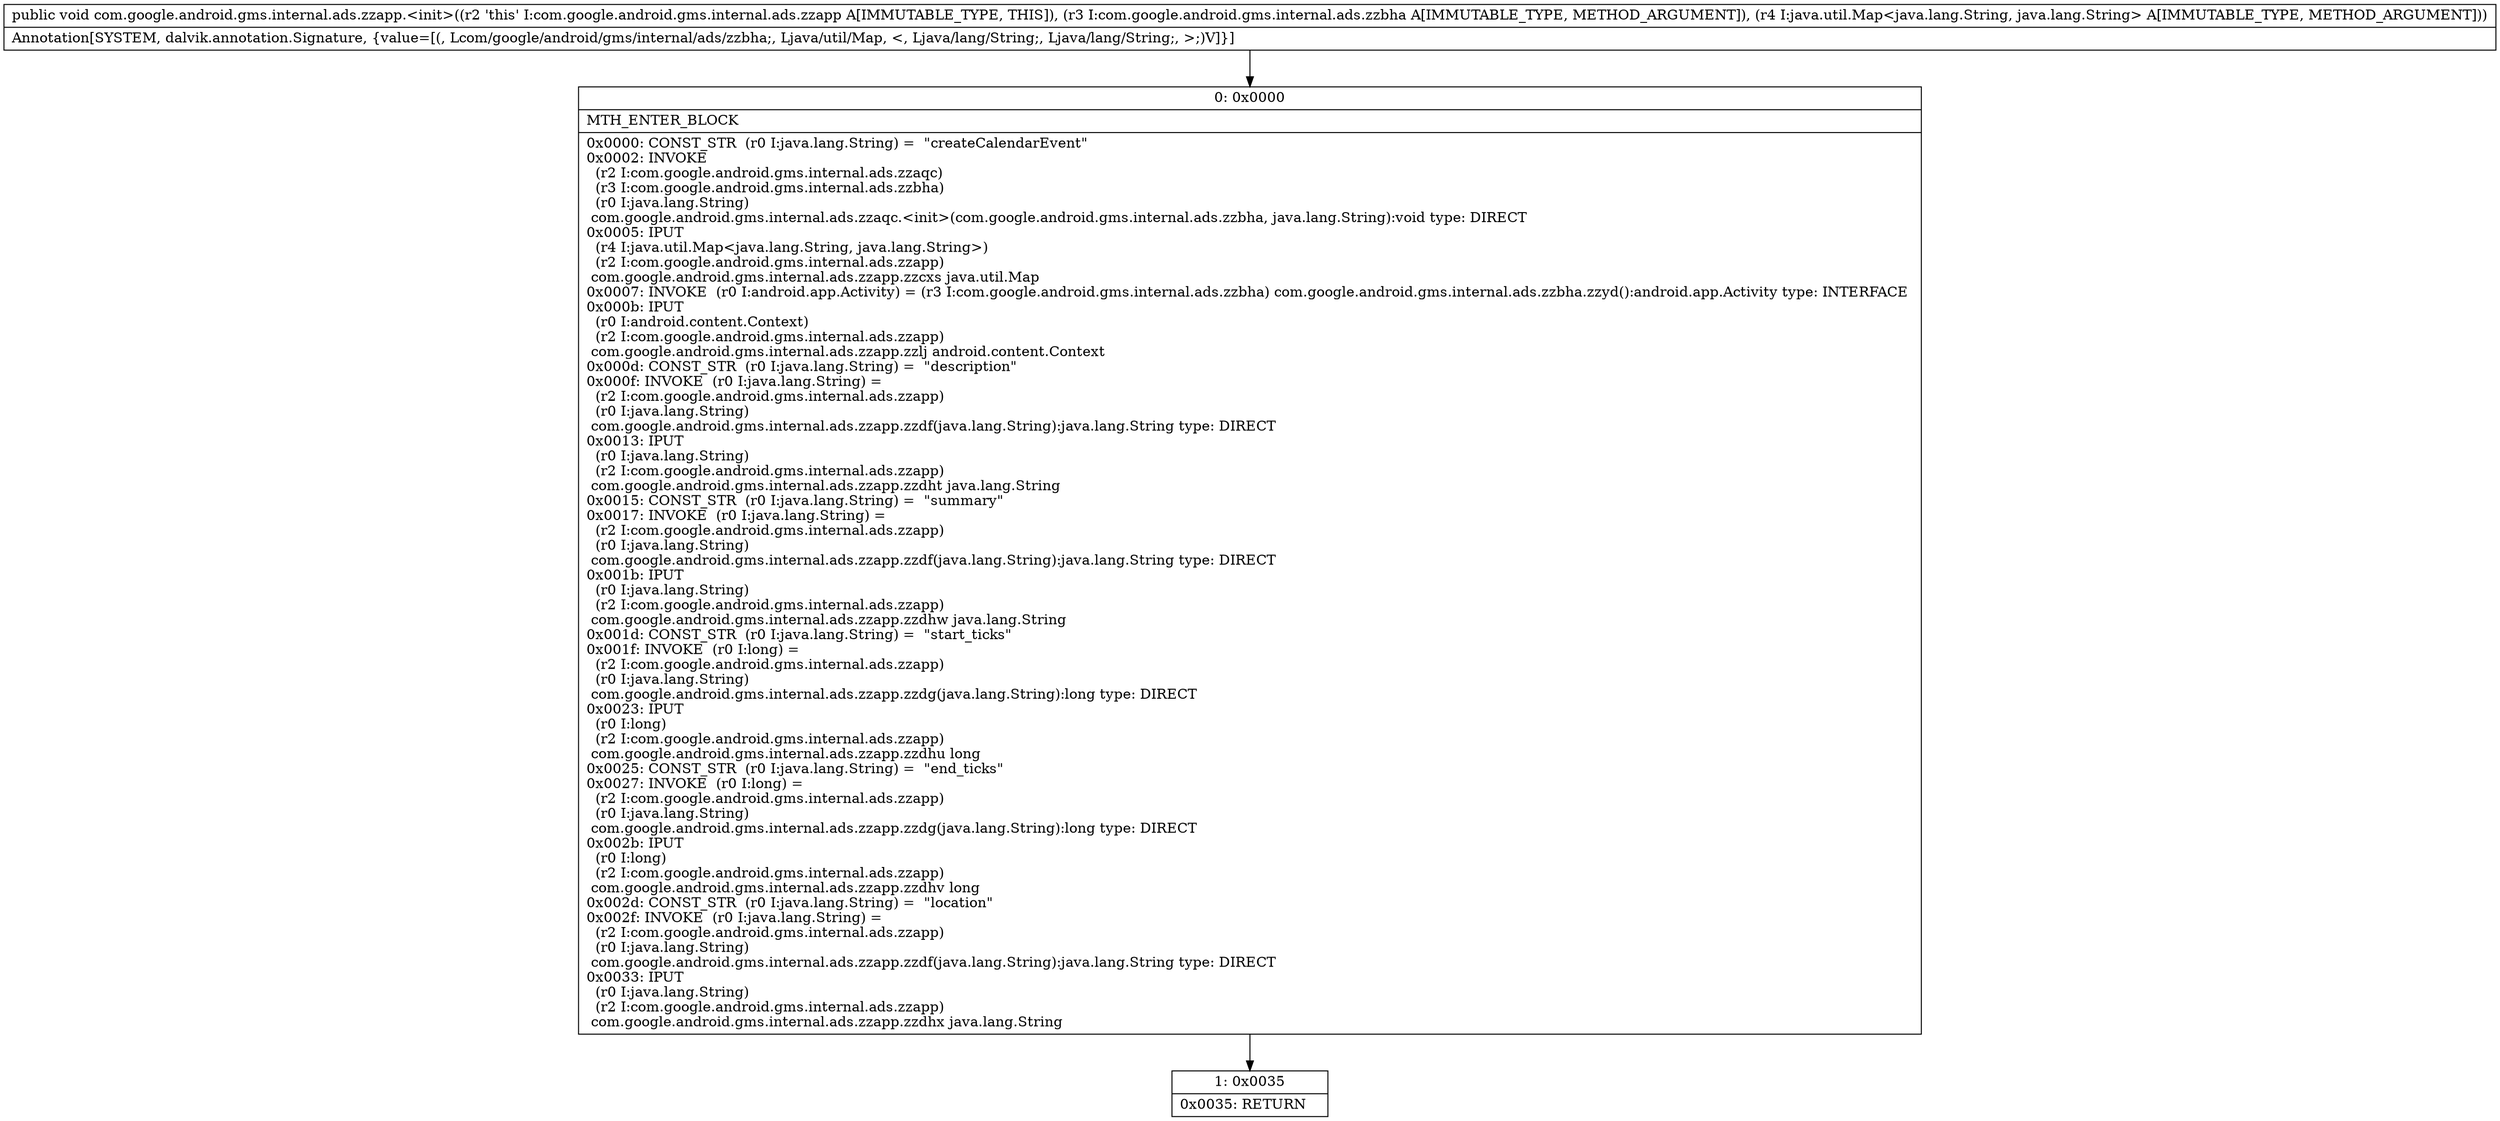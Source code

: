 digraph "CFG forcom.google.android.gms.internal.ads.zzapp.\<init\>(Lcom\/google\/android\/gms\/internal\/ads\/zzbha;Ljava\/util\/Map;)V" {
Node_0 [shape=record,label="{0\:\ 0x0000|MTH_ENTER_BLOCK\l|0x0000: CONST_STR  (r0 I:java.lang.String) =  \"createCalendarEvent\" \l0x0002: INVOKE  \l  (r2 I:com.google.android.gms.internal.ads.zzaqc)\l  (r3 I:com.google.android.gms.internal.ads.zzbha)\l  (r0 I:java.lang.String)\l com.google.android.gms.internal.ads.zzaqc.\<init\>(com.google.android.gms.internal.ads.zzbha, java.lang.String):void type: DIRECT \l0x0005: IPUT  \l  (r4 I:java.util.Map\<java.lang.String, java.lang.String\>)\l  (r2 I:com.google.android.gms.internal.ads.zzapp)\l com.google.android.gms.internal.ads.zzapp.zzcxs java.util.Map \l0x0007: INVOKE  (r0 I:android.app.Activity) = (r3 I:com.google.android.gms.internal.ads.zzbha) com.google.android.gms.internal.ads.zzbha.zzyd():android.app.Activity type: INTERFACE \l0x000b: IPUT  \l  (r0 I:android.content.Context)\l  (r2 I:com.google.android.gms.internal.ads.zzapp)\l com.google.android.gms.internal.ads.zzapp.zzlj android.content.Context \l0x000d: CONST_STR  (r0 I:java.lang.String) =  \"description\" \l0x000f: INVOKE  (r0 I:java.lang.String) = \l  (r2 I:com.google.android.gms.internal.ads.zzapp)\l  (r0 I:java.lang.String)\l com.google.android.gms.internal.ads.zzapp.zzdf(java.lang.String):java.lang.String type: DIRECT \l0x0013: IPUT  \l  (r0 I:java.lang.String)\l  (r2 I:com.google.android.gms.internal.ads.zzapp)\l com.google.android.gms.internal.ads.zzapp.zzdht java.lang.String \l0x0015: CONST_STR  (r0 I:java.lang.String) =  \"summary\" \l0x0017: INVOKE  (r0 I:java.lang.String) = \l  (r2 I:com.google.android.gms.internal.ads.zzapp)\l  (r0 I:java.lang.String)\l com.google.android.gms.internal.ads.zzapp.zzdf(java.lang.String):java.lang.String type: DIRECT \l0x001b: IPUT  \l  (r0 I:java.lang.String)\l  (r2 I:com.google.android.gms.internal.ads.zzapp)\l com.google.android.gms.internal.ads.zzapp.zzdhw java.lang.String \l0x001d: CONST_STR  (r0 I:java.lang.String) =  \"start_ticks\" \l0x001f: INVOKE  (r0 I:long) = \l  (r2 I:com.google.android.gms.internal.ads.zzapp)\l  (r0 I:java.lang.String)\l com.google.android.gms.internal.ads.zzapp.zzdg(java.lang.String):long type: DIRECT \l0x0023: IPUT  \l  (r0 I:long)\l  (r2 I:com.google.android.gms.internal.ads.zzapp)\l com.google.android.gms.internal.ads.zzapp.zzdhu long \l0x0025: CONST_STR  (r0 I:java.lang.String) =  \"end_ticks\" \l0x0027: INVOKE  (r0 I:long) = \l  (r2 I:com.google.android.gms.internal.ads.zzapp)\l  (r0 I:java.lang.String)\l com.google.android.gms.internal.ads.zzapp.zzdg(java.lang.String):long type: DIRECT \l0x002b: IPUT  \l  (r0 I:long)\l  (r2 I:com.google.android.gms.internal.ads.zzapp)\l com.google.android.gms.internal.ads.zzapp.zzdhv long \l0x002d: CONST_STR  (r0 I:java.lang.String) =  \"location\" \l0x002f: INVOKE  (r0 I:java.lang.String) = \l  (r2 I:com.google.android.gms.internal.ads.zzapp)\l  (r0 I:java.lang.String)\l com.google.android.gms.internal.ads.zzapp.zzdf(java.lang.String):java.lang.String type: DIRECT \l0x0033: IPUT  \l  (r0 I:java.lang.String)\l  (r2 I:com.google.android.gms.internal.ads.zzapp)\l com.google.android.gms.internal.ads.zzapp.zzdhx java.lang.String \l}"];
Node_1 [shape=record,label="{1\:\ 0x0035|0x0035: RETURN   \l}"];
MethodNode[shape=record,label="{public void com.google.android.gms.internal.ads.zzapp.\<init\>((r2 'this' I:com.google.android.gms.internal.ads.zzapp A[IMMUTABLE_TYPE, THIS]), (r3 I:com.google.android.gms.internal.ads.zzbha A[IMMUTABLE_TYPE, METHOD_ARGUMENT]), (r4 I:java.util.Map\<java.lang.String, java.lang.String\> A[IMMUTABLE_TYPE, METHOD_ARGUMENT]))  | Annotation[SYSTEM, dalvik.annotation.Signature, \{value=[(, Lcom\/google\/android\/gms\/internal\/ads\/zzbha;, Ljava\/util\/Map, \<, Ljava\/lang\/String;, Ljava\/lang\/String;, \>;)V]\}]\l}"];
MethodNode -> Node_0;
Node_0 -> Node_1;
}

